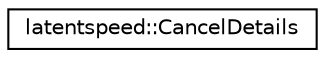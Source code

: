 digraph "Graphical Class Hierarchy"
{
 // LATEX_PDF_SIZE
  edge [fontname="Helvetica",fontsize="10",labelfontname="Helvetica",labelfontsize="10"];
  node [fontname="Helvetica",fontsize="10",shape=record];
  rankdir="LR";
  Node0 [label="latentspeed::CancelDetails",height=0.2,width=0.4,color="black", fillcolor="white", style="filled",URL="$structlatentspeed_1_1CancelDetails.html",tooltip="Order cancellation specification."];
}
